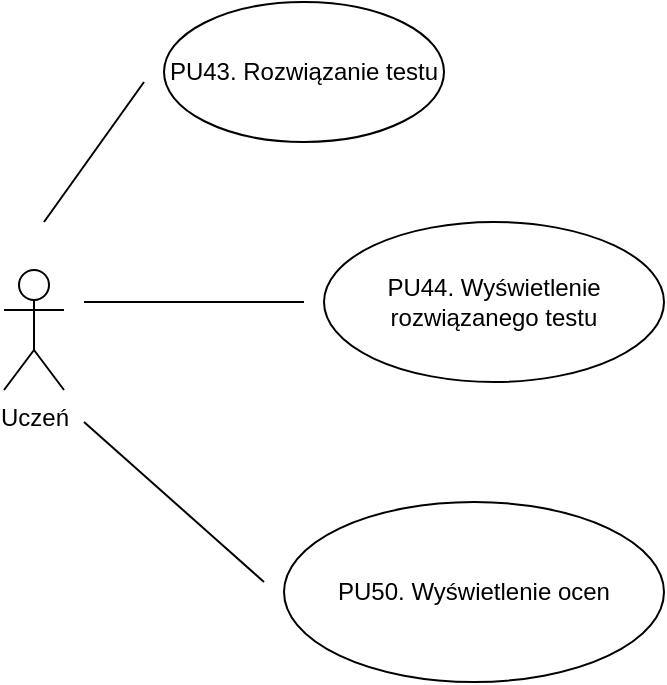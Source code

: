 <mxfile version="25.0.3">
  <diagram name="Strona-1" id="Scgg916_XBtNbLoqnLQ0">
    <mxGraphModel dx="1674" dy="746" grid="1" gridSize="10" guides="1" tooltips="1" connect="1" arrows="1" fold="1" page="1" pageScale="1" pageWidth="1169" pageHeight="827" math="0" shadow="0">
      <root>
        <mxCell id="0" />
        <mxCell id="1" parent="0" />
        <mxCell id="Vpx7Sv_BWOCrT1ZjL_7J-2" value="Uczeń" style="shape=umlActor;html=1;verticalLabelPosition=bottom;verticalAlign=top;align=center;" parent="1" vertex="1">
          <mxGeometry x="70" y="384" width="30" height="60" as="geometry" />
        </mxCell>
        <mxCell id="YvHzz9-RyhANjATfEgd6-24" value="" style="edgeStyle=none;html=1;endArrow=none;verticalAlign=bottom;rounded=0;" parent="1" edge="1">
          <mxGeometry width="160" relative="1" as="geometry">
            <mxPoint x="90" y="360" as="sourcePoint" />
            <mxPoint x="140" y="290" as="targetPoint" />
          </mxGeometry>
        </mxCell>
        <mxCell id="YvHzz9-RyhANjATfEgd6-25" value="PU43. Rozwiązanie testu" style="ellipse;whiteSpace=wrap;html=1;" parent="1" vertex="1">
          <mxGeometry x="150" y="250" width="140" height="70" as="geometry" />
        </mxCell>
        <mxCell id="YvHzz9-RyhANjATfEgd6-26" value="" style="edgeStyle=none;html=1;endArrow=none;verticalAlign=bottom;rounded=0;" parent="1" edge="1">
          <mxGeometry width="160" relative="1" as="geometry">
            <mxPoint x="110" y="400" as="sourcePoint" />
            <mxPoint x="220" y="400" as="targetPoint" />
          </mxGeometry>
        </mxCell>
        <mxCell id="YvHzz9-RyhANjATfEgd6-27" value="PU44&lt;span style=&quot;background-color: initial;&quot;&gt;. Wyświetlenie rozwiązanego testu&lt;/span&gt;" style="ellipse;whiteSpace=wrap;html=1;" parent="1" vertex="1">
          <mxGeometry x="230" y="360" width="170" height="80" as="geometry" />
        </mxCell>
        <mxCell id="YvHzz9-RyhANjATfEgd6-40" value="PU50. Wyświetlenie ocen" style="ellipse;whiteSpace=wrap;html=1;" parent="1" vertex="1">
          <mxGeometry x="210" y="500" width="190" height="90" as="geometry" />
        </mxCell>
        <mxCell id="YvHzz9-RyhANjATfEgd6-41" value="" style="edgeStyle=none;html=1;endArrow=none;verticalAlign=bottom;rounded=0;" parent="1" edge="1">
          <mxGeometry width="160" relative="1" as="geometry">
            <mxPoint x="110" y="460" as="sourcePoint" />
            <mxPoint x="200" y="540" as="targetPoint" />
          </mxGeometry>
        </mxCell>
      </root>
    </mxGraphModel>
  </diagram>
</mxfile>
